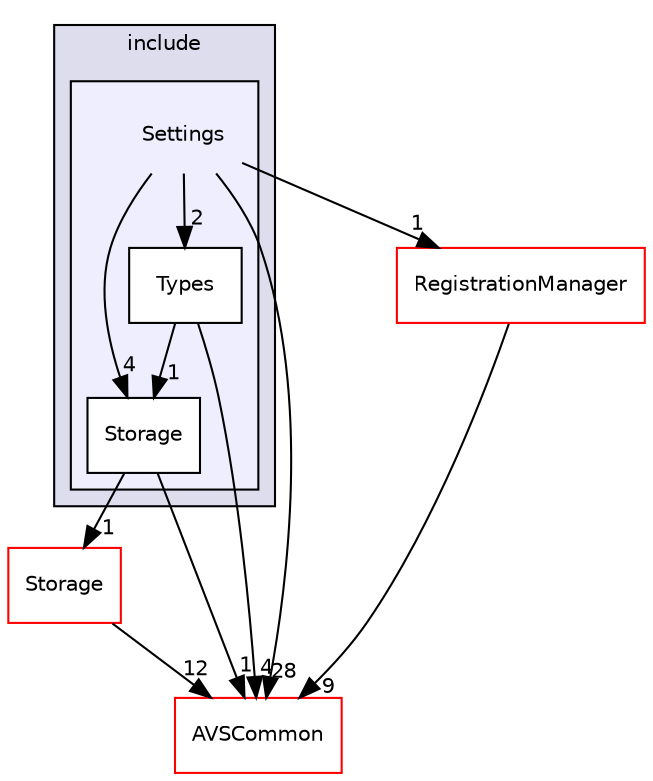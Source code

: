 digraph "/home/ANT.AMAZON.COM/womw/workplace/1.19_release/doxy/avs-device-sdk/Settings/include/Settings" {
  compound=true
  node [ fontsize="10", fontname="Helvetica"];
  edge [ labelfontsize="10", labelfontname="Helvetica"];
  subgraph clusterdir_432cbbb5245314b613ff1e5a0d6316fd {
    graph [ bgcolor="#ddddee", pencolor="black", label="include" fontname="Helvetica", fontsize="10", URL="dir_432cbbb5245314b613ff1e5a0d6316fd.html"]
  subgraph clusterdir_5ad71ff850730ae2a3f8f6d36f5ecd38 {
    graph [ bgcolor="#eeeeff", pencolor="black", label="" URL="dir_5ad71ff850730ae2a3f8f6d36f5ecd38.html"];
    dir_5ad71ff850730ae2a3f8f6d36f5ecd38 [shape=plaintext label="Settings"];
    dir_ad156fe40e841a0a09e302ebd8b7e03e [shape=box label="Storage" color="black" fillcolor="white" style="filled" URL="dir_ad156fe40e841a0a09e302ebd8b7e03e.html"];
    dir_d351fc498530200a8a723d4e47f0ea43 [shape=box label="Types" color="black" fillcolor="white" style="filled" URL="dir_d351fc498530200a8a723d4e47f0ea43.html"];
  }
  }
  dir_d29c5f5a2915d6c5388c9daae4f109c7 [shape=box label="Storage" fillcolor="white" style="filled" color="red" URL="dir_d29c5f5a2915d6c5388c9daae4f109c7.html"];
  dir_13e65effb2bde530b17b3d5eefcd0266 [shape=box label="AVSCommon" fillcolor="white" style="filled" color="red" URL="dir_13e65effb2bde530b17b3d5eefcd0266.html"];
  dir_b14333b5607b47fe7356eaa790107bd3 [shape=box label="RegistrationManager" fillcolor="white" style="filled" color="red" URL="dir_b14333b5607b47fe7356eaa790107bd3.html"];
  dir_5ad71ff850730ae2a3f8f6d36f5ecd38->dir_ad156fe40e841a0a09e302ebd8b7e03e [headlabel="4", labeldistance=1.5 headhref="dir_000377_000378.html"];
  dir_5ad71ff850730ae2a3f8f6d36f5ecd38->dir_13e65effb2bde530b17b3d5eefcd0266 [headlabel="28", labeldistance=1.5 headhref="dir_000377_000017.html"];
  dir_5ad71ff850730ae2a3f8f6d36f5ecd38->dir_b14333b5607b47fe7356eaa790107bd3 [headlabel="1", labeldistance=1.5 headhref="dir_000377_000361.html"];
  dir_5ad71ff850730ae2a3f8f6d36f5ecd38->dir_d351fc498530200a8a723d4e47f0ea43 [headlabel="2", labeldistance=1.5 headhref="dir_000377_000379.html"];
  dir_ad156fe40e841a0a09e302ebd8b7e03e->dir_d29c5f5a2915d6c5388c9daae4f109c7 [headlabel="1", labeldistance=1.5 headhref="dir_000378_000394.html"];
  dir_ad156fe40e841a0a09e302ebd8b7e03e->dir_13e65effb2bde530b17b3d5eefcd0266 [headlabel="1", labeldistance=1.5 headhref="dir_000378_000017.html"];
  dir_d29c5f5a2915d6c5388c9daae4f109c7->dir_13e65effb2bde530b17b3d5eefcd0266 [headlabel="12", labeldistance=1.5 headhref="dir_000394_000017.html"];
  dir_b14333b5607b47fe7356eaa790107bd3->dir_13e65effb2bde530b17b3d5eefcd0266 [headlabel="9", labeldistance=1.5 headhref="dir_000361_000017.html"];
  dir_d351fc498530200a8a723d4e47f0ea43->dir_ad156fe40e841a0a09e302ebd8b7e03e [headlabel="1", labeldistance=1.5 headhref="dir_000379_000378.html"];
  dir_d351fc498530200a8a723d4e47f0ea43->dir_13e65effb2bde530b17b3d5eefcd0266 [headlabel="4", labeldistance=1.5 headhref="dir_000379_000017.html"];
}

